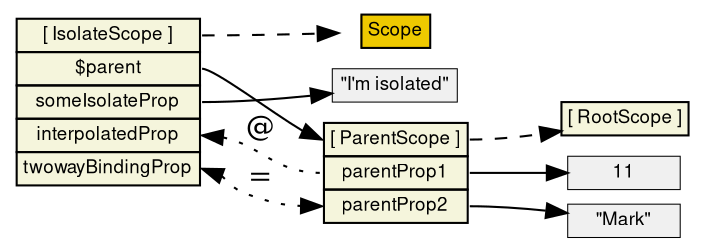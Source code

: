 digraph d {
	rankdir=LR
	nodesep=0.1
	node [fontname="Helvetica,Sans", fontsize=9, penwidth=0.5, margin="0.05, 0.04", height="0.2" ]

  /* scopes */
  node [shape=plaintext];
  root [label=<<table bgcolor="beige" border="0" cellborder="1" cellpadding="2" cellspacing="0">
  <tr><td port="proto">[ RootScope ]</td></tr></table>>]
  parent [label=<<table bgcolor="beige" border="0" cellborder="1" cellpadding="2" cellspacing="0">
  <tr><td port="proto">[ ParentScope ]</td></tr>
  <tr><td port="parentProp1">parentProp1</td></tr>
  <tr><td port="parentProp2">parentProp2</td></tr>
  </table>>]
  isolateScope [label=<<table bgcolor="beige" border="0" cellborder="1" cellpadding="2" cellspacing="0">
  <tr><td port="proto">[ IsolateScope ]</td></tr>
  <tr><td port="parent">$parent</td></tr>
  <tr><td port="someIsolateProp">someIsolateProp</td></tr>
  <tr><td port="interpolatedProp">interpolatedProp</td></tr>
  <tr><td port="twowayBindingProp">twowayBindingProp</td></tr>
  </table>>]
  Scope [label=<<table bgcolor="gold2" border="0" cellborder="1" cellpadding="2" cellspacing="0">
  <tr><td port="proto">Scope</td></tr>
  </table>>]

  /* literals */
  node [fillcolor=gray94, shape=box, style=filled]
  11 [label="11"]
  Mark [label="\"Mark\""]
  isolateValue [label="\"I'm isolated\""]

  /* references */
  parent:proto -> root:proto [style = dashed]
  parent:parentProp1 -> 11
  parent:parentProp2 -> Mark
  isolateScope:proto -> Scope [style = dashed]
  isolateScope:parent -> parent:proto
  isolateScope:interpolatedProp -> parent:parentProp1 [label=<@>, style=dotted, dir=back]
  isolateScope:twowayBindingProp -> parent:parentProp2[label=<=>, style=dotted, dir=both]
  isolateScope:someIsolateProp -> isolateValue
}

